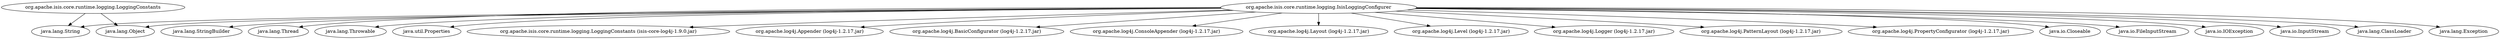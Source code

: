 digraph "isis-core-log4j-1.9.0.jar" {
    // Path: C:\Users\CHENLU~1\AppData\Local\Temp\VIA\201808200848028274\cp\isis-core-log4j-1.9.0.jar
   "org.apache.isis.core.runtime.logging.IsisLoggingConfigurer" -> "java.io.Closeable";
   "org.apache.isis.core.runtime.logging.IsisLoggingConfigurer" -> "java.io.FileInputStream";
   "org.apache.isis.core.runtime.logging.IsisLoggingConfigurer" -> "java.io.IOException";
   "org.apache.isis.core.runtime.logging.IsisLoggingConfigurer" -> "java.io.InputStream";
   "org.apache.isis.core.runtime.logging.IsisLoggingConfigurer" -> "java.lang.ClassLoader";
   "org.apache.isis.core.runtime.logging.IsisLoggingConfigurer" -> "java.lang.Exception";
   "org.apache.isis.core.runtime.logging.IsisLoggingConfigurer" -> "java.lang.Object";
   "org.apache.isis.core.runtime.logging.IsisLoggingConfigurer" -> "java.lang.String";
   "org.apache.isis.core.runtime.logging.IsisLoggingConfigurer" -> "java.lang.StringBuilder";
   "org.apache.isis.core.runtime.logging.IsisLoggingConfigurer" -> "java.lang.Thread";
   "org.apache.isis.core.runtime.logging.IsisLoggingConfigurer" -> "java.lang.Throwable";
   "org.apache.isis.core.runtime.logging.IsisLoggingConfigurer" -> "java.util.Properties";
   "org.apache.isis.core.runtime.logging.IsisLoggingConfigurer" -> "org.apache.isis.core.runtime.logging.LoggingConstants (isis-core-log4j-1.9.0.jar)";
   "org.apache.isis.core.runtime.logging.IsisLoggingConfigurer" -> "org.apache.log4j.Appender (log4j-1.2.17.jar)";
   "org.apache.isis.core.runtime.logging.IsisLoggingConfigurer" -> "org.apache.log4j.BasicConfigurator (log4j-1.2.17.jar)";
   "org.apache.isis.core.runtime.logging.IsisLoggingConfigurer" -> "org.apache.log4j.ConsoleAppender (log4j-1.2.17.jar)";
   "org.apache.isis.core.runtime.logging.IsisLoggingConfigurer" -> "org.apache.log4j.Layout (log4j-1.2.17.jar)";
   "org.apache.isis.core.runtime.logging.IsisLoggingConfigurer" -> "org.apache.log4j.Level (log4j-1.2.17.jar)";
   "org.apache.isis.core.runtime.logging.IsisLoggingConfigurer" -> "org.apache.log4j.Logger (log4j-1.2.17.jar)";
   "org.apache.isis.core.runtime.logging.IsisLoggingConfigurer" -> "org.apache.log4j.PatternLayout (log4j-1.2.17.jar)";
   "org.apache.isis.core.runtime.logging.IsisLoggingConfigurer" -> "org.apache.log4j.PropertyConfigurator (log4j-1.2.17.jar)";
   "org.apache.isis.core.runtime.logging.LoggingConstants" -> "java.lang.Object";
   "org.apache.isis.core.runtime.logging.LoggingConstants" -> "java.lang.String";
}
